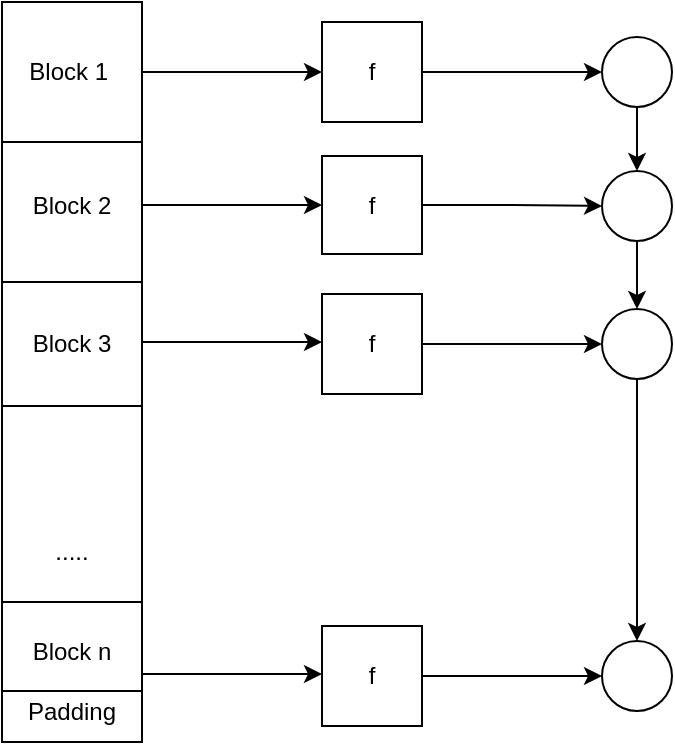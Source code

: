 <mxfile version="24.3.1" type="github">
  <diagram name="Page-1" id="ohLkl7t9Gr3pJOmvjjxI">
    <mxGraphModel dx="880" dy="484" grid="1" gridSize="10" guides="1" tooltips="1" connect="1" arrows="1" fold="1" page="1" pageScale="1" pageWidth="850" pageHeight="1100" math="0" shadow="0">
      <root>
        <mxCell id="0" />
        <mxCell id="1" parent="0" />
        <mxCell id="4Fia79ECDL25NSJq-Pxx-24" style="edgeStyle=orthogonalEdgeStyle;rounded=0;orthogonalLoop=1;jettySize=auto;html=1;entryX=0;entryY=0.5;entryDx=0;entryDy=0;" edge="1" parent="1" source="4Fia79ECDL25NSJq-Pxx-1" target="4Fia79ECDL25NSJq-Pxx-23">
          <mxGeometry relative="1" as="geometry" />
        </mxCell>
        <mxCell id="4Fia79ECDL25NSJq-Pxx-1" value="f" style="whiteSpace=wrap;html=1;aspect=fixed;" vertex="1" parent="1">
          <mxGeometry x="390" y="137" width="50" height="49" as="geometry" />
        </mxCell>
        <mxCell id="4Fia79ECDL25NSJq-Pxx-27" style="edgeStyle=orthogonalEdgeStyle;rounded=0;orthogonalLoop=1;jettySize=auto;html=1;" edge="1" parent="1" source="4Fia79ECDL25NSJq-Pxx-2" target="4Fia79ECDL25NSJq-Pxx-25">
          <mxGeometry relative="1" as="geometry" />
        </mxCell>
        <mxCell id="4Fia79ECDL25NSJq-Pxx-2" value="f" style="whiteSpace=wrap;html=1;aspect=fixed;" vertex="1" parent="1">
          <mxGeometry x="390" y="206" width="50" height="50" as="geometry" />
        </mxCell>
        <mxCell id="4Fia79ECDL25NSJq-Pxx-22" value="" style="edgeStyle=orthogonalEdgeStyle;rounded=0;orthogonalLoop=1;jettySize=auto;html=1;" edge="1" parent="1" source="4Fia79ECDL25NSJq-Pxx-3" target="4Fia79ECDL25NSJq-Pxx-21">
          <mxGeometry relative="1" as="geometry" />
        </mxCell>
        <mxCell id="4Fia79ECDL25NSJq-Pxx-3" value="f" style="whiteSpace=wrap;html=1;aspect=fixed;" vertex="1" parent="1">
          <mxGeometry x="390" y="70" width="50" height="50" as="geometry" />
        </mxCell>
        <mxCell id="4Fia79ECDL25NSJq-Pxx-4" value="" style="rounded=0;whiteSpace=wrap;html=1;" vertex="1" parent="1">
          <mxGeometry x="230" y="60" width="70" height="370" as="geometry" />
        </mxCell>
        <mxCell id="4Fia79ECDL25NSJq-Pxx-28" style="edgeStyle=orthogonalEdgeStyle;rounded=0;orthogonalLoop=1;jettySize=auto;html=1;" edge="1" parent="1" source="4Fia79ECDL25NSJq-Pxx-5" target="4Fia79ECDL25NSJq-Pxx-26">
          <mxGeometry relative="1" as="geometry" />
        </mxCell>
        <mxCell id="4Fia79ECDL25NSJq-Pxx-5" value="f" style="whiteSpace=wrap;html=1;aspect=fixed;" vertex="1" parent="1">
          <mxGeometry x="390" y="372" width="50" height="50" as="geometry" />
        </mxCell>
        <mxCell id="4Fia79ECDL25NSJq-Pxx-6" value="" style="endArrow=none;html=1;rounded=0;" edge="1" parent="1">
          <mxGeometry width="50" height="50" relative="1" as="geometry">
            <mxPoint x="230" y="130" as="sourcePoint" />
            <mxPoint x="300" y="130" as="targetPoint" />
          </mxGeometry>
        </mxCell>
        <mxCell id="4Fia79ECDL25NSJq-Pxx-7" value="" style="endArrow=none;html=1;rounded=0;" edge="1" parent="1">
          <mxGeometry width="50" height="50" relative="1" as="geometry">
            <mxPoint x="230" y="200" as="sourcePoint" />
            <mxPoint x="300" y="200" as="targetPoint" />
          </mxGeometry>
        </mxCell>
        <mxCell id="4Fia79ECDL25NSJq-Pxx-8" value="" style="endArrow=none;html=1;rounded=0;" edge="1" parent="1">
          <mxGeometry width="50" height="50" relative="1" as="geometry">
            <mxPoint x="230" y="262" as="sourcePoint" />
            <mxPoint x="300" y="262" as="targetPoint" />
          </mxGeometry>
        </mxCell>
        <mxCell id="4Fia79ECDL25NSJq-Pxx-9" value="" style="endArrow=none;html=1;rounded=0;" edge="1" parent="1">
          <mxGeometry width="50" height="50" relative="1" as="geometry">
            <mxPoint x="230" y="404.5" as="sourcePoint" />
            <mxPoint x="300" y="404.5" as="targetPoint" />
          </mxGeometry>
        </mxCell>
        <mxCell id="4Fia79ECDL25NSJq-Pxx-10" value="" style="endArrow=none;html=1;rounded=0;" edge="1" parent="1">
          <mxGeometry width="50" height="50" relative="1" as="geometry">
            <mxPoint x="230" y="360" as="sourcePoint" />
            <mxPoint x="300" y="360" as="targetPoint" />
          </mxGeometry>
        </mxCell>
        <mxCell id="4Fia79ECDL25NSJq-Pxx-11" value="....." style="text;html=1;align=center;verticalAlign=middle;whiteSpace=wrap;rounded=0;" vertex="1" parent="1">
          <mxGeometry x="235" y="320" width="60" height="30" as="geometry" />
        </mxCell>
        <mxCell id="4Fia79ECDL25NSJq-Pxx-12" value="" style="endArrow=classic;html=1;rounded=0;entryX=0;entryY=0.5;entryDx=0;entryDy=0;" edge="1" parent="1" target="4Fia79ECDL25NSJq-Pxx-3">
          <mxGeometry width="50" height="50" relative="1" as="geometry">
            <mxPoint x="300" y="95" as="sourcePoint" />
            <mxPoint x="450" y="230" as="targetPoint" />
          </mxGeometry>
        </mxCell>
        <mxCell id="4Fia79ECDL25NSJq-Pxx-13" value="" style="endArrow=classic;html=1;rounded=0;entryX=0;entryY=0.5;entryDx=0;entryDy=0;exitX=1;exitY=0.341;exitDx=0;exitDy=0;exitPerimeter=0;" edge="1" parent="1">
          <mxGeometry width="50" height="50" relative="1" as="geometry">
            <mxPoint x="300" y="161.5" as="sourcePoint" />
            <mxPoint x="390" y="161.5" as="targetPoint" />
          </mxGeometry>
        </mxCell>
        <mxCell id="4Fia79ECDL25NSJq-Pxx-14" value="" style="endArrow=classic;html=1;rounded=0;entryX=0;entryY=0.5;entryDx=0;entryDy=0;" edge="1" parent="1">
          <mxGeometry width="50" height="50" relative="1" as="geometry">
            <mxPoint x="300" y="230" as="sourcePoint" />
            <mxPoint x="390" y="230" as="targetPoint" />
          </mxGeometry>
        </mxCell>
        <mxCell id="4Fia79ECDL25NSJq-Pxx-15" value="" style="endArrow=classic;html=1;rounded=0;entryX=0;entryY=0.5;entryDx=0;entryDy=0;" edge="1" parent="1">
          <mxGeometry width="50" height="50" relative="1" as="geometry">
            <mxPoint x="300" y="396" as="sourcePoint" />
            <mxPoint x="390" y="396" as="targetPoint" />
          </mxGeometry>
        </mxCell>
        <mxCell id="4Fia79ECDL25NSJq-Pxx-16" value="Block 3" style="text;html=1;align=center;verticalAlign=middle;whiteSpace=wrap;rounded=0;" vertex="1" parent="1">
          <mxGeometry x="235" y="216" width="60" height="30" as="geometry" />
        </mxCell>
        <mxCell id="4Fia79ECDL25NSJq-Pxx-17" value="Padding" style="text;html=1;align=center;verticalAlign=middle;whiteSpace=wrap;rounded=0;" vertex="1" parent="1">
          <mxGeometry x="235" y="400" width="60" height="30" as="geometry" />
        </mxCell>
        <mxCell id="4Fia79ECDL25NSJq-Pxx-18" value="Block 1&amp;nbsp;" style="text;html=1;align=center;verticalAlign=middle;whiteSpace=wrap;rounded=0;" vertex="1" parent="1">
          <mxGeometry x="235" y="80" width="60" height="30" as="geometry" />
        </mxCell>
        <mxCell id="4Fia79ECDL25NSJq-Pxx-19" value="Block 2" style="text;html=1;align=center;verticalAlign=middle;whiteSpace=wrap;rounded=0;" vertex="1" parent="1">
          <mxGeometry x="235" y="146.5" width="60" height="30" as="geometry" />
        </mxCell>
        <mxCell id="4Fia79ECDL25NSJq-Pxx-20" value="Block n" style="text;html=1;align=center;verticalAlign=middle;whiteSpace=wrap;rounded=0;" vertex="1" parent="1">
          <mxGeometry x="235" y="370" width="60" height="30" as="geometry" />
        </mxCell>
        <mxCell id="4Fia79ECDL25NSJq-Pxx-29" style="edgeStyle=orthogonalEdgeStyle;rounded=0;orthogonalLoop=1;jettySize=auto;html=1;entryX=0.5;entryY=0;entryDx=0;entryDy=0;" edge="1" parent="1" source="4Fia79ECDL25NSJq-Pxx-21" target="4Fia79ECDL25NSJq-Pxx-23">
          <mxGeometry relative="1" as="geometry" />
        </mxCell>
        <mxCell id="4Fia79ECDL25NSJq-Pxx-21" value="" style="ellipse;whiteSpace=wrap;html=1;" vertex="1" parent="1">
          <mxGeometry x="530" y="77.5" width="35" height="35" as="geometry" />
        </mxCell>
        <mxCell id="4Fia79ECDL25NSJq-Pxx-30" style="edgeStyle=orthogonalEdgeStyle;rounded=0;orthogonalLoop=1;jettySize=auto;html=1;" edge="1" parent="1" source="4Fia79ECDL25NSJq-Pxx-23" target="4Fia79ECDL25NSJq-Pxx-25">
          <mxGeometry relative="1" as="geometry" />
        </mxCell>
        <mxCell id="4Fia79ECDL25NSJq-Pxx-23" value="" style="ellipse;whiteSpace=wrap;html=1;" vertex="1" parent="1">
          <mxGeometry x="530" y="144.5" width="35" height="35" as="geometry" />
        </mxCell>
        <mxCell id="4Fia79ECDL25NSJq-Pxx-31" style="edgeStyle=orthogonalEdgeStyle;rounded=0;orthogonalLoop=1;jettySize=auto;html=1;" edge="1" parent="1" source="4Fia79ECDL25NSJq-Pxx-25" target="4Fia79ECDL25NSJq-Pxx-26">
          <mxGeometry relative="1" as="geometry" />
        </mxCell>
        <mxCell id="4Fia79ECDL25NSJq-Pxx-25" value="" style="ellipse;whiteSpace=wrap;html=1;" vertex="1" parent="1">
          <mxGeometry x="530" y="213.5" width="35" height="35" as="geometry" />
        </mxCell>
        <mxCell id="4Fia79ECDL25NSJq-Pxx-26" value="" style="ellipse;whiteSpace=wrap;html=1;" vertex="1" parent="1">
          <mxGeometry x="530" y="379.5" width="35" height="35" as="geometry" />
        </mxCell>
      </root>
    </mxGraphModel>
  </diagram>
</mxfile>
